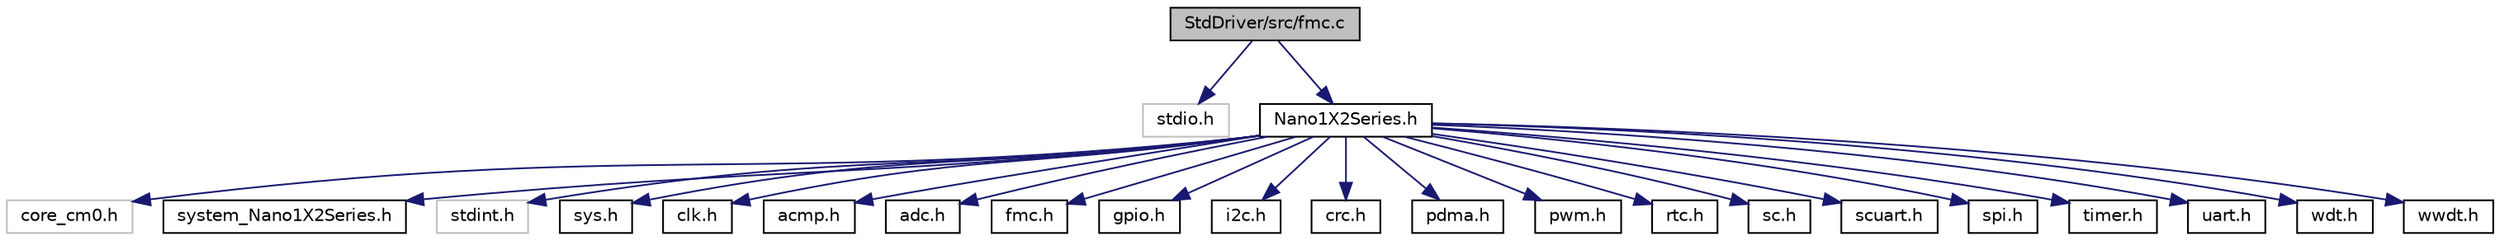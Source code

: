 digraph "StdDriver/src/fmc.c"
{
 // LATEX_PDF_SIZE
  edge [fontname="Helvetica",fontsize="10",labelfontname="Helvetica",labelfontsize="10"];
  node [fontname="Helvetica",fontsize="10",shape=record];
  Node1 [label="StdDriver/src/fmc.c",height=0.2,width=0.4,color="black", fillcolor="grey75", style="filled", fontcolor="black",tooltip="Nano 102/112 series FMC driver source file."];
  Node1 -> Node2 [color="midnightblue",fontsize="10",style="solid",fontname="Helvetica"];
  Node2 [label="stdio.h",height=0.2,width=0.4,color="grey75", fillcolor="white", style="filled",tooltip=" "];
  Node1 -> Node3 [color="midnightblue",fontsize="10",style="solid",fontname="Helvetica"];
  Node3 [label="Nano1X2Series.h",height=0.2,width=0.4,color="black", fillcolor="white", style="filled",URL="$da/d91/_nano1_x2_series_8h.html",tooltip="Nano102/112 peripheral access layer header file. This file contains all the peripheral register's def..."];
  Node3 -> Node4 [color="midnightblue",fontsize="10",style="solid",fontname="Helvetica"];
  Node4 [label="core_cm0.h",height=0.2,width=0.4,color="grey75", fillcolor="white", style="filled",tooltip=" "];
  Node3 -> Node5 [color="midnightblue",fontsize="10",style="solid",fontname="Helvetica"];
  Node5 [label="system_Nano1X2Series.h",height=0.2,width=0.4,color="black", fillcolor="white", style="filled",URL="$d9/dd8/system___nano1_x2_series_8h.html",tooltip="Nano1X2 series system clock definition file."];
  Node3 -> Node6 [color="midnightblue",fontsize="10",style="solid",fontname="Helvetica"];
  Node6 [label="stdint.h",height=0.2,width=0.4,color="grey75", fillcolor="white", style="filled",tooltip=" "];
  Node3 -> Node7 [color="midnightblue",fontsize="10",style="solid",fontname="Helvetica"];
  Node7 [label="sys.h",height=0.2,width=0.4,color="black", fillcolor="white", style="filled",URL="$d9/d87/sys_8h.html",tooltip="Nano102/112 Series system control header file."];
  Node3 -> Node8 [color="midnightblue",fontsize="10",style="solid",fontname="Helvetica"];
  Node8 [label="clk.h",height=0.2,width=0.4,color="black", fillcolor="white", style="filled",URL="$d3/d89/clk_8h.html",tooltip="Nano102/112 series CLK driver header file."];
  Node3 -> Node9 [color="midnightblue",fontsize="10",style="solid",fontname="Helvetica"];
  Node9 [label="acmp.h",height=0.2,width=0.4,color="black", fillcolor="white", style="filled",URL="$dc/d2f/acmp_8h.html",tooltip="Nano102/112 series Analog Comparator(ACMP) driver header file."];
  Node3 -> Node10 [color="midnightblue",fontsize="10",style="solid",fontname="Helvetica"];
  Node10 [label="adc.h",height=0.2,width=0.4,color="black", fillcolor="white", style="filled",URL="$d7/d19/adc_8h.html",tooltip="Nano102/112 series ADC driver header file."];
  Node3 -> Node11 [color="midnightblue",fontsize="10",style="solid",fontname="Helvetica"];
  Node11 [label="fmc.h",height=0.2,width=0.4,color="black", fillcolor="white", style="filled",URL="$dc/d00/fmc_8h.html",tooltip="Nano102/112 Series Flash Memory Controller Driver Header File."];
  Node3 -> Node12 [color="midnightblue",fontsize="10",style="solid",fontname="Helvetica"];
  Node12 [label="gpio.h",height=0.2,width=0.4,color="black", fillcolor="white", style="filled",URL="$d6/d7c/gpio_8h.html",tooltip="Nano102/112 series GPIO driver header file."];
  Node3 -> Node13 [color="midnightblue",fontsize="10",style="solid",fontname="Helvetica"];
  Node13 [label="i2c.h",height=0.2,width=0.4,color="black", fillcolor="white", style="filled",URL="$d5/daf/i2c_8h.html",tooltip="Nano102/112 series I2C driver header file."];
  Node3 -> Node14 [color="midnightblue",fontsize="10",style="solid",fontname="Helvetica"];
  Node14 [label="crc.h",height=0.2,width=0.4,color="black", fillcolor="white", style="filled",URL="$dc/de6/crc_8h.html",tooltip="Nano102/112 series CRC driver header file."];
  Node3 -> Node15 [color="midnightblue",fontsize="10",style="solid",fontname="Helvetica"];
  Node15 [label="pdma.h",height=0.2,width=0.4,color="black", fillcolor="white", style="filled",URL="$d1/d47/pdma_8h.html",tooltip="Nano102/112 series PDMA driver header file."];
  Node3 -> Node16 [color="midnightblue",fontsize="10",style="solid",fontname="Helvetica"];
  Node16 [label="pwm.h",height=0.2,width=0.4,color="black", fillcolor="white", style="filled",URL="$d6/db9/pwm_8h.html",tooltip="Nano102/112 series PWM driver header file."];
  Node3 -> Node17 [color="midnightblue",fontsize="10",style="solid",fontname="Helvetica"];
  Node17 [label="rtc.h",height=0.2,width=0.4,color="black", fillcolor="white", style="filled",URL="$dc/d1b/rtc_8h.html",tooltip="Nano102/112 series RTC driver header file."];
  Node3 -> Node18 [color="midnightblue",fontsize="10",style="solid",fontname="Helvetica"];
  Node18 [label="sc.h",height=0.2,width=0.4,color="black", fillcolor="white", style="filled",URL="$d9/d50/sc_8h.html",tooltip="Nano102/112 series Smartcard (SC) driver header file."];
  Node3 -> Node19 [color="midnightblue",fontsize="10",style="solid",fontname="Helvetica"];
  Node19 [label="scuart.h",height=0.2,width=0.4,color="black", fillcolor="white", style="filled",URL="$dc/d0b/scuart_8h.html",tooltip=" "];
  Node3 -> Node20 [color="midnightblue",fontsize="10",style="solid",fontname="Helvetica"];
  Node20 [label="spi.h",height=0.2,width=0.4,color="black", fillcolor="white", style="filled",URL="$da/d87/spi_8h.html",tooltip="Nano102/112 series SPI driver header file."];
  Node3 -> Node21 [color="midnightblue",fontsize="10",style="solid",fontname="Helvetica"];
  Node21 [label="timer.h",height=0.2,width=0.4,color="black", fillcolor="white", style="filled",URL="$d5/dd0/timer_8h.html",tooltip="Nano102/112 series TIMER driver header file."];
  Node3 -> Node22 [color="midnightblue",fontsize="10",style="solid",fontname="Helvetica"];
  Node22 [label="uart.h",height=0.2,width=0.4,color="black", fillcolor="white", style="filled",URL="$d2/d86/uart_8h.html",tooltip="Nano102/112 Series UART control header file."];
  Node3 -> Node23 [color="midnightblue",fontsize="10",style="solid",fontname="Helvetica"];
  Node23 [label="wdt.h",height=0.2,width=0.4,color="black", fillcolor="white", style="filled",URL="$d0/de2/wdt_8h.html",tooltip="Nano102/112 series WDT driver header file."];
  Node3 -> Node24 [color="midnightblue",fontsize="10",style="solid",fontname="Helvetica"];
  Node24 [label="wwdt.h",height=0.2,width=0.4,color="black", fillcolor="white", style="filled",URL="$dd/d09/wwdt_8h.html",tooltip="Nano102/112 series WWDT driver header file."];
}
